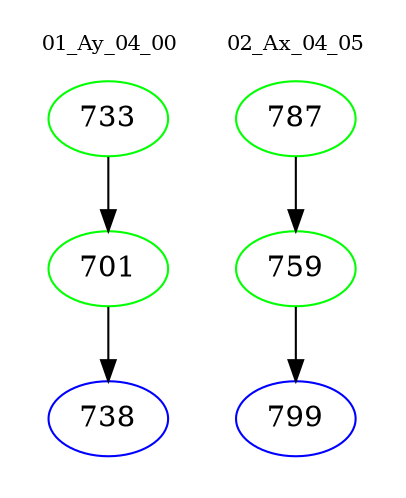 digraph{
subgraph cluster_0 {
color = white
label = "01_Ay_04_00";
fontsize=10;
T0_733 [label="733", color="green"]
T0_733 -> T0_701 [color="black"]
T0_701 [label="701", color="green"]
T0_701 -> T0_738 [color="black"]
T0_738 [label="738", color="blue"]
}
subgraph cluster_1 {
color = white
label = "02_Ax_04_05";
fontsize=10;
T1_787 [label="787", color="green"]
T1_787 -> T1_759 [color="black"]
T1_759 [label="759", color="green"]
T1_759 -> T1_799 [color="black"]
T1_799 [label="799", color="blue"]
}
}
